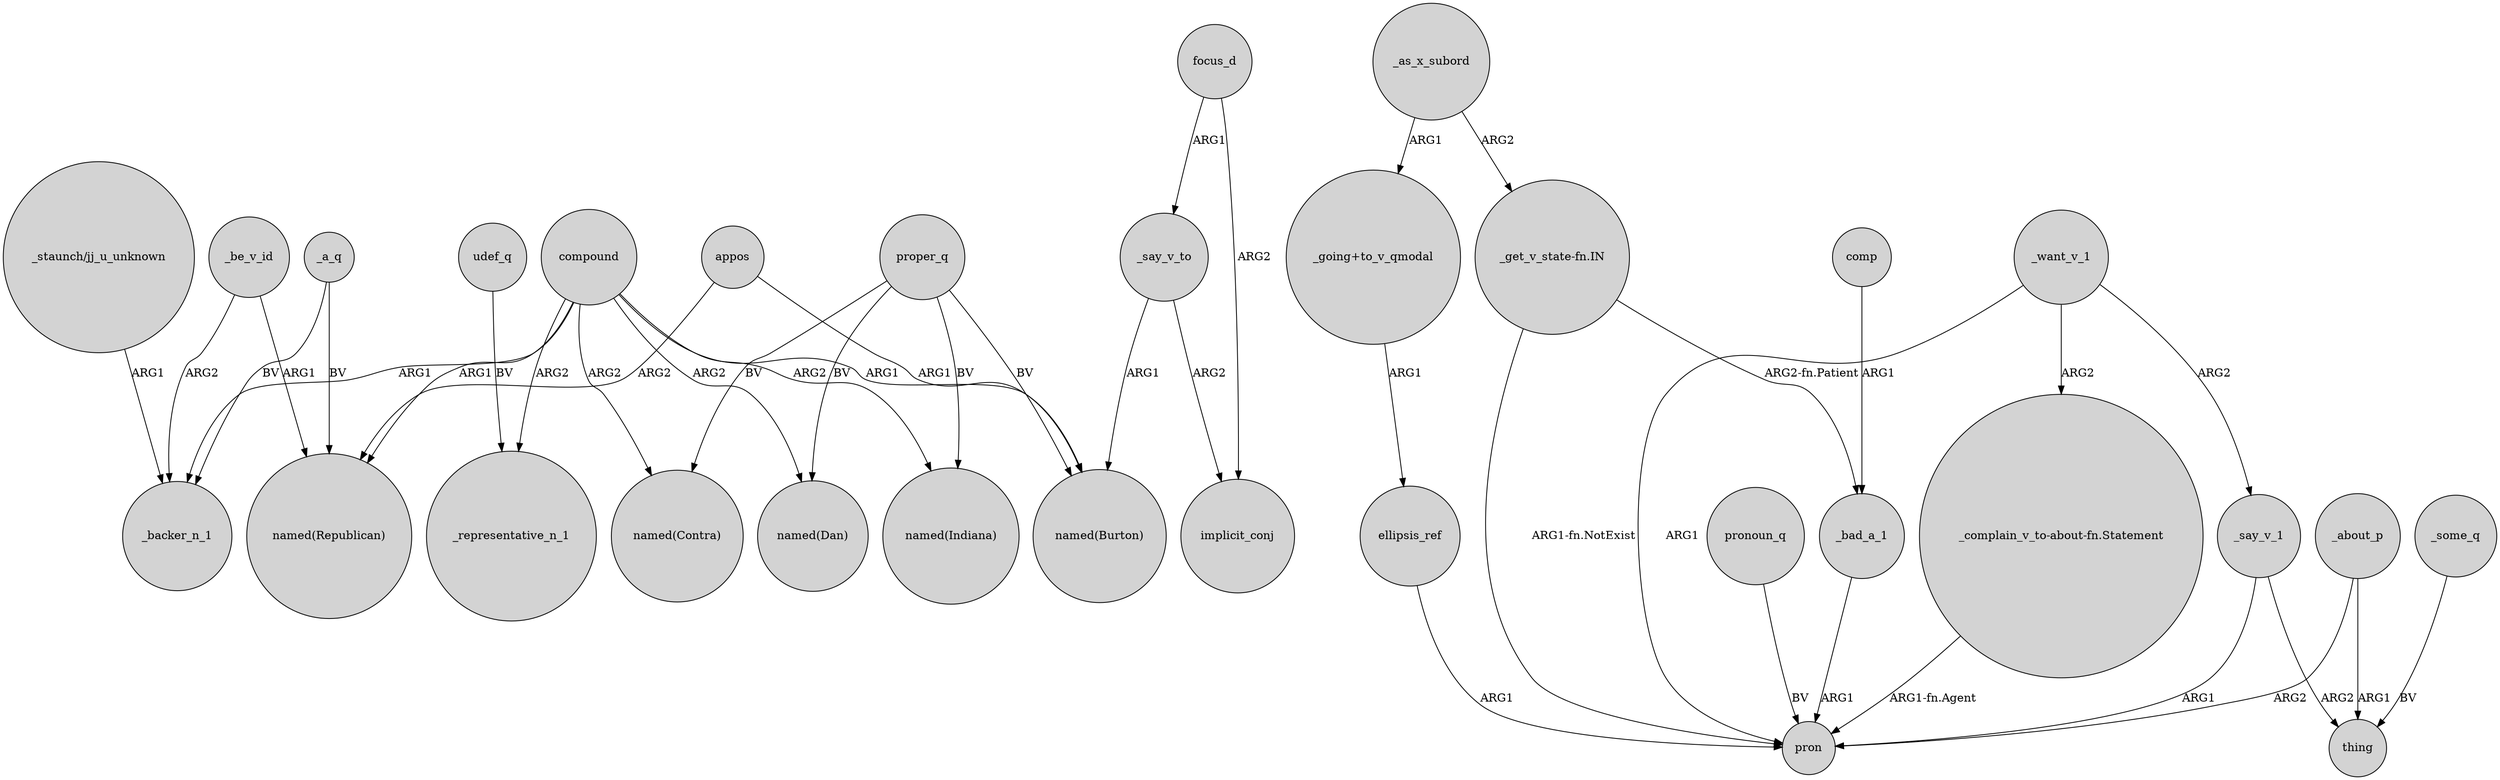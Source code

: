 digraph {
	node [shape=circle style=filled]
	compound -> _backer_n_1 [label=ARG1]
	_be_v_id -> "named(Republican)" [label=ARG1]
	"_get_v_state-fn.IN" -> pron [label="ARG1-fn.NotExist"]
	proper_q -> "named(Contra)" [label=BV]
	_as_x_subord -> "_get_v_state-fn.IN" [label=ARG2]
	_some_q -> thing [label=BV]
	focus_d -> implicit_conj [label=ARG2]
	_want_v_1 -> pron [label=ARG1]
	_say_v_to -> "named(Burton)" [label=ARG1]
	_a_q -> "named(Republican)" [label=BV]
	ellipsis_ref -> pron [label=ARG1]
	comp -> _bad_a_1 [label=ARG1]
	proper_q -> "named(Dan)" [label=BV]
	_about_p -> pron [label=ARG2]
	"_going+to_v_qmodal" -> ellipsis_ref [label=ARG1]
	pronoun_q -> pron [label=BV]
	_bad_a_1 -> pron [label=ARG1]
	compound -> _representative_n_1 [label=ARG2]
	_want_v_1 -> _say_v_1 [label=ARG2]
	_say_v_1 -> thing [label=ARG2]
	compound -> "named(Republican)" [label=ARG1]
	"_staunch/jj_u_unknown" -> _backer_n_1 [label=ARG1]
	udef_q -> _representative_n_1 [label=BV]
	_say_v_to -> implicit_conj [label=ARG2]
	"_get_v_state-fn.IN" -> _bad_a_1 [label="ARG2-fn.Patient"]
	compound -> "named(Indiana)" [label=ARG2]
	_be_v_id -> _backer_n_1 [label=ARG2]
	_want_v_1 -> "_complain_v_to-about-fn.Statement" [label=ARG2]
	_say_v_1 -> pron [label=ARG1]
	appos -> "named(Republican)" [label=ARG2]
	compound -> "named(Burton)" [label=ARG1]
	compound -> "named(Contra)" [label=ARG2]
	appos -> "named(Burton)" [label=ARG1]
	proper_q -> "named(Burton)" [label=BV]
	proper_q -> "named(Indiana)" [label=BV]
	_about_p -> thing [label=ARG1]
	_a_q -> _backer_n_1 [label=BV]
	_as_x_subord -> "_going+to_v_qmodal" [label=ARG1]
	compound -> "named(Dan)" [label=ARG2]
	"_complain_v_to-about-fn.Statement" -> pron [label="ARG1-fn.Agent"]
	focus_d -> _say_v_to [label=ARG1]
}
